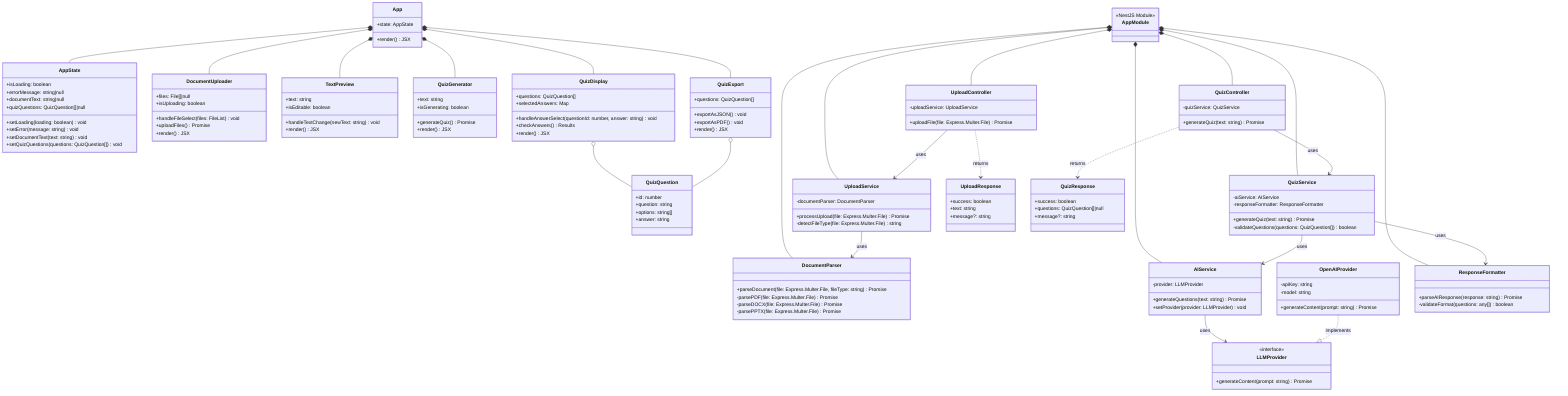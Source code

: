 classDiagram
    %% Frontend Classes
    class App {
        +state: AppState
        +render() JSX
    }
    class AppState {
        +isLoading: boolean
        +errorMessage: string|null
        +documentText: string|null
        +quizQuestions: QuizQuestion[]|null
        +setLoading(loading: boolean) void
        +setError(message: string) void
        +setDocumentText(text: string) void
        +setQuizQuestions(questions: QuizQuestion[]) void
    }
    class DocumentUploader {
        +files: File[]|null
        +isUploading: boolean
        +handleFileSelect(files: FileList) void
        +uploadFiles() Promise<string>
        +render() JSX
    }
    class TextPreview {
        +text: string
        +isEditable: boolean
        +handleTextChange(newText: string) void
        +render() JSX
    }
    class QuizGenerator {
        +text: string
        +isGenerating: boolean
        +generateQuiz() Promise<QuizQuestion[]>
        +render() JSX
    }
    class QuizDisplay {
        +questions: QuizQuestion[]
        +selectedAnswers: Map<number, string>
        +handleAnswerSelect(questionId: number, answer: string) void
        +checkAnswers() Results
        +render() JSX
    }
    class QuizExport {
        +questions: QuizQuestion[]
        +exportAsJSON() void
        +exportAsPDF() void
        +render() JSX
    }
    class QuizQuestion {
        +id: number
        +question: string
        +options: string[]
        +answer: string
    }

    %% Backend Classes
    class AppModule {
        <<NestJS Module>>
    }
    class UploadController {
        -uploadService: UploadService
        +uploadFile(file: Express.Multer.File) Promise<UploadResponse>
    }
    class QuizController {
        -quizService: QuizService
        +generateQuiz(text: string) Promise<QuizResponse>
    }
    class UploadService {
        -documentParser: DocumentParser
        +processUpload(file: Express.Multer.File) Promise<string>
        -detectFileType(file: Express.Multer.File) string
    }
    class DocumentParser {
        +parseDocument(file: Express.Multer.File, fileType: string) Promise<string>
        -parsePDF(file: Express.Multer.File) Promise<string>
        -parseDOCX(file: Express.Multer.File) Promise<string>
        -parsePPTX(file: Express.Multer.File) Promise<string>
    }
    class QuizService {
        -aiService: AIService
        -responseFormatter: ResponseFormatter
        +generateQuiz(text: string) Promise<QuizQuestion[]>
        -validateQuestions(questions: QuizQuestion[]) boolean
    }
    class AIService {
        -provider: LLMProvider
        +generateQuestions(text: string) Promise<string>
        +setProvider(provider: LLMProvider) void
    }
    class LLMProvider {
        <<interface>>
        +generateContent(prompt: string) Promise<string>
    }
    class OpenAIProvider {
        -apiKey: string
        -model: string
        +generateContent(prompt: string) Promise<string>
    }
    class ResponseFormatter {
        +parseAIResponse(response: string) Promise<QuizQuestion[]>
        -validateFormat(questions: any[]) boolean
    }
    class UploadResponse {
        +success: boolean
        +text: string
        +message?: string
    }
    class QuizResponse {
        +success: boolean
        +questions: QuizQuestion[]|null
        +message?: string
    }

    %% Relationships
    App *-- AppState
    App *-- DocumentUploader
    App *-- TextPreview
    App *-- QuizGenerator
    App *-- QuizDisplay
    App *-- QuizExport
    QuizDisplay o-- QuizQuestion
    QuizExport o-- QuizQuestion

    AppModule *-- UploadController
    AppModule *-- QuizController
    AppModule *-- UploadService
    AppModule *-- DocumentParser
    AppModule *-- QuizService
    AppModule *-- AIService
    AppModule *-- ResponseFormatter

    UploadController --> UploadService : uses
    UploadService --> DocumentParser : uses
    QuizController --> QuizService : uses
    QuizService --> AIService : uses
    QuizService --> ResponseFormatter : uses
    AIService --> LLMProvider : uses
    OpenAIProvider ..|> LLMProvider : implements

    UploadController ..> UploadResponse : returns
    QuizController ..> QuizResponse : returns